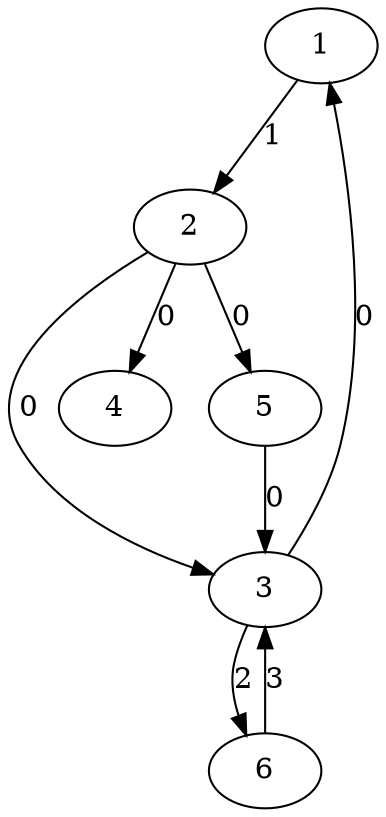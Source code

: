 digraph G{
1->2[label="1"]
2->3[label="0"]
2->4[label="0"]
2->5[label="0"]
3->1[label="0"]
3->6[label="2"]
5->3[label="0"]
6->3[label="3"]
}